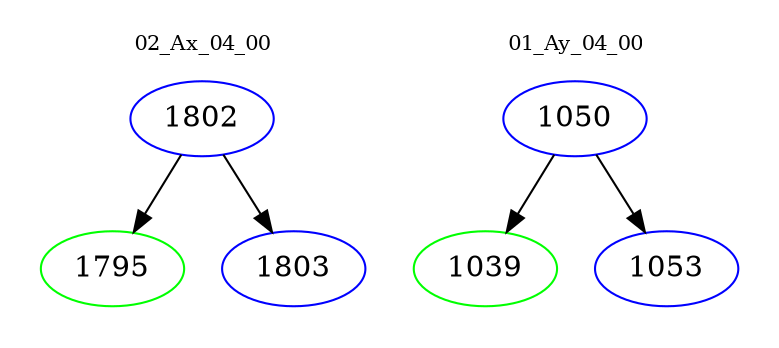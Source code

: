 digraph{
subgraph cluster_0 {
color = white
label = "02_Ax_04_00";
fontsize=10;
T0_1802 [label="1802", color="blue"]
T0_1802 -> T0_1795 [color="black"]
T0_1795 [label="1795", color="green"]
T0_1802 -> T0_1803 [color="black"]
T0_1803 [label="1803", color="blue"]
}
subgraph cluster_1 {
color = white
label = "01_Ay_04_00";
fontsize=10;
T1_1050 [label="1050", color="blue"]
T1_1050 -> T1_1039 [color="black"]
T1_1039 [label="1039", color="green"]
T1_1050 -> T1_1053 [color="black"]
T1_1053 [label="1053", color="blue"]
}
}
